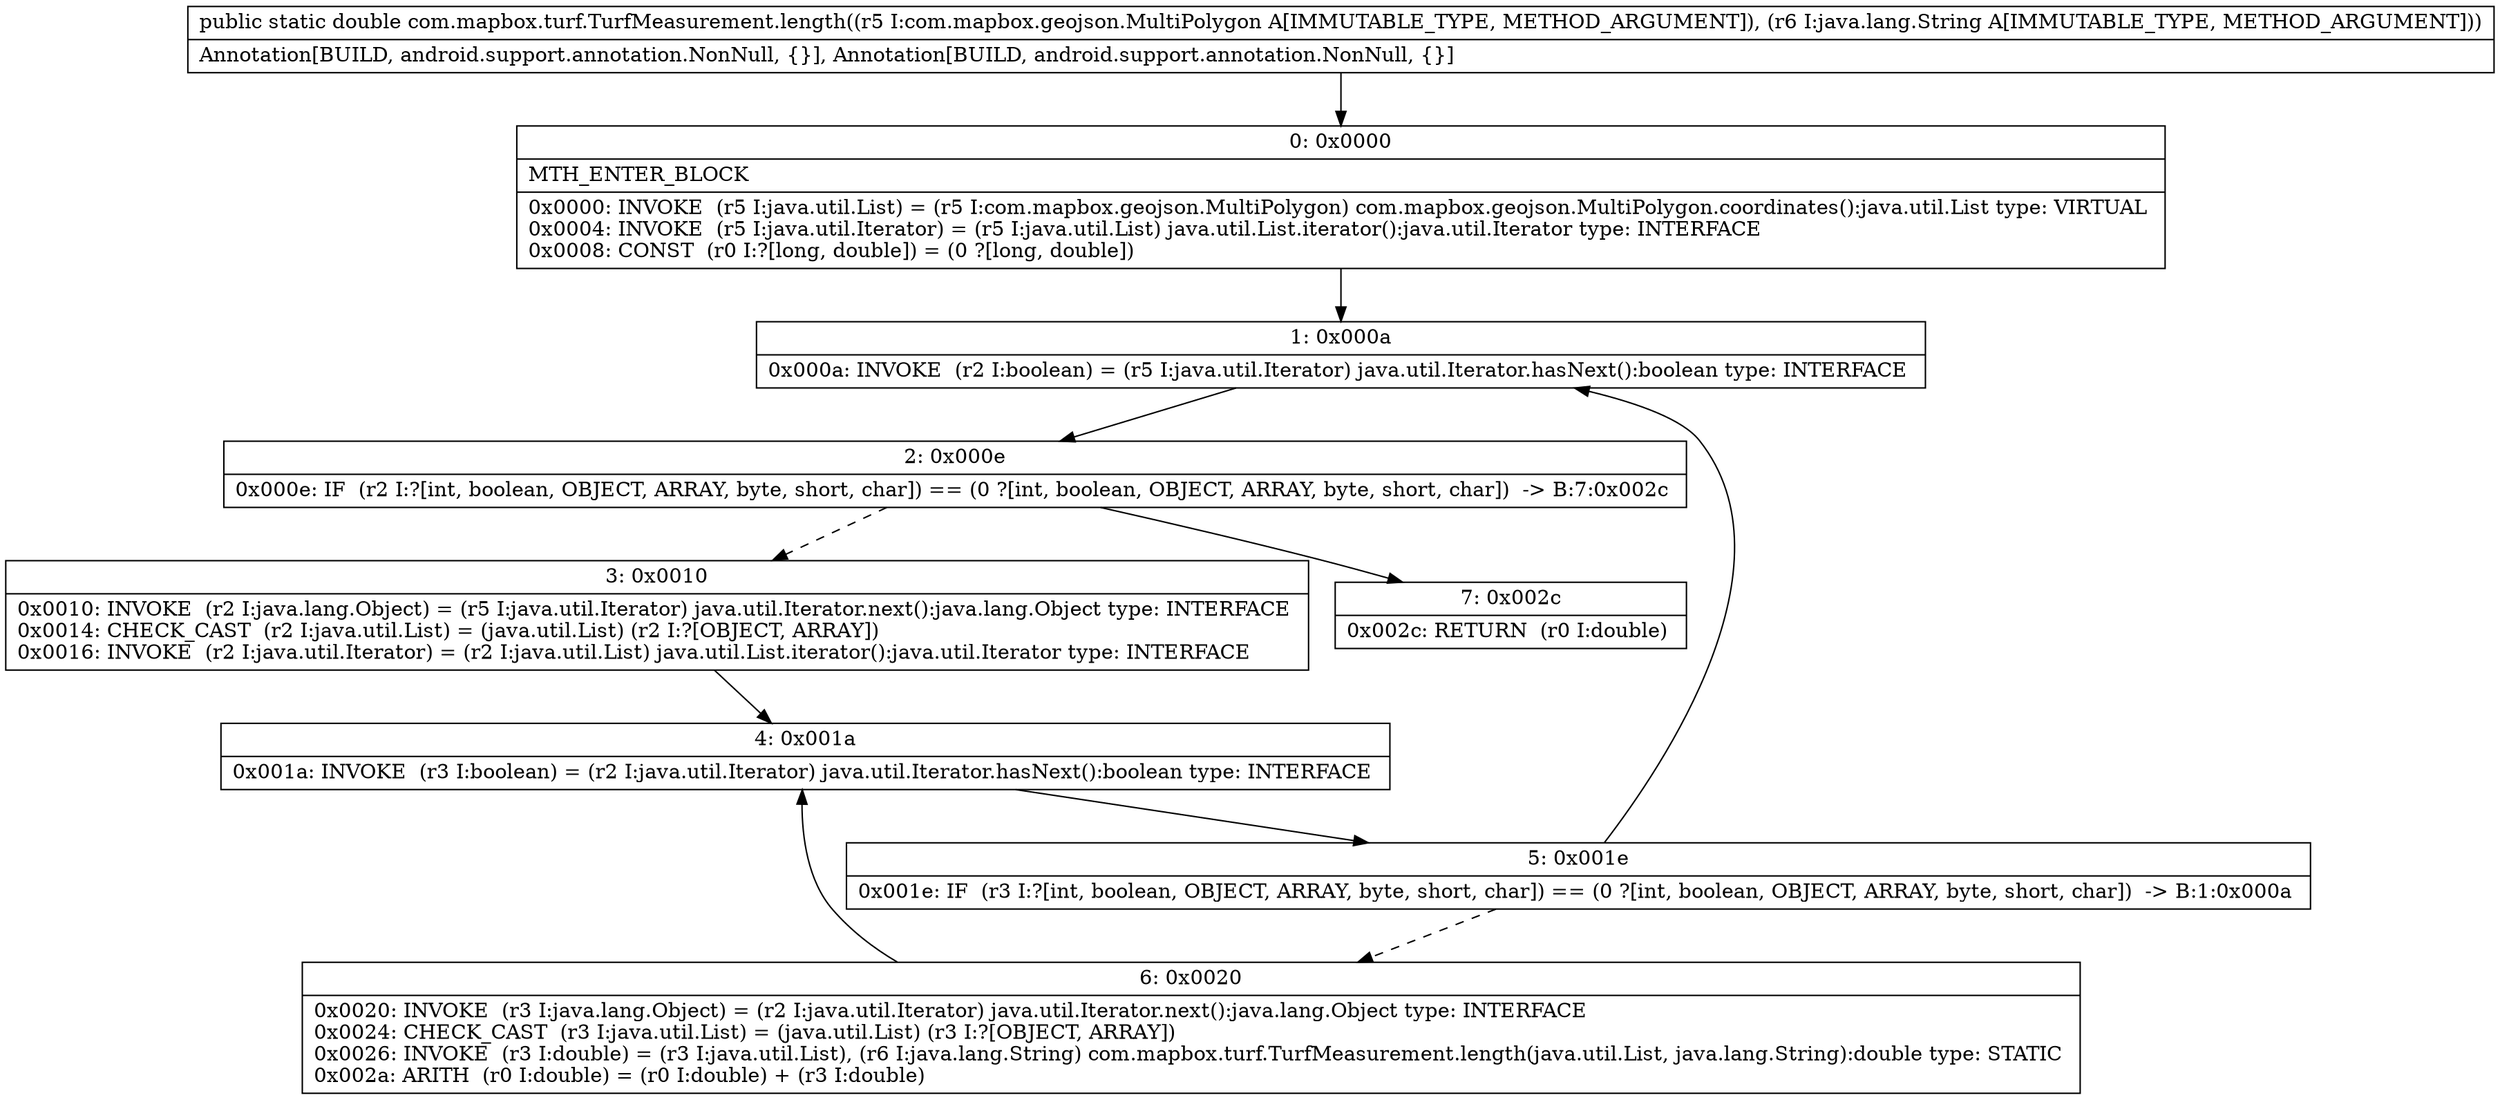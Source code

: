 digraph "CFG forcom.mapbox.turf.TurfMeasurement.length(Lcom\/mapbox\/geojson\/MultiPolygon;Ljava\/lang\/String;)D" {
Node_0 [shape=record,label="{0\:\ 0x0000|MTH_ENTER_BLOCK\l|0x0000: INVOKE  (r5 I:java.util.List) = (r5 I:com.mapbox.geojson.MultiPolygon) com.mapbox.geojson.MultiPolygon.coordinates():java.util.List type: VIRTUAL \l0x0004: INVOKE  (r5 I:java.util.Iterator) = (r5 I:java.util.List) java.util.List.iterator():java.util.Iterator type: INTERFACE \l0x0008: CONST  (r0 I:?[long, double]) = (0 ?[long, double]) \l}"];
Node_1 [shape=record,label="{1\:\ 0x000a|0x000a: INVOKE  (r2 I:boolean) = (r5 I:java.util.Iterator) java.util.Iterator.hasNext():boolean type: INTERFACE \l}"];
Node_2 [shape=record,label="{2\:\ 0x000e|0x000e: IF  (r2 I:?[int, boolean, OBJECT, ARRAY, byte, short, char]) == (0 ?[int, boolean, OBJECT, ARRAY, byte, short, char])  \-\> B:7:0x002c \l}"];
Node_3 [shape=record,label="{3\:\ 0x0010|0x0010: INVOKE  (r2 I:java.lang.Object) = (r5 I:java.util.Iterator) java.util.Iterator.next():java.lang.Object type: INTERFACE \l0x0014: CHECK_CAST  (r2 I:java.util.List) = (java.util.List) (r2 I:?[OBJECT, ARRAY]) \l0x0016: INVOKE  (r2 I:java.util.Iterator) = (r2 I:java.util.List) java.util.List.iterator():java.util.Iterator type: INTERFACE \l}"];
Node_4 [shape=record,label="{4\:\ 0x001a|0x001a: INVOKE  (r3 I:boolean) = (r2 I:java.util.Iterator) java.util.Iterator.hasNext():boolean type: INTERFACE \l}"];
Node_5 [shape=record,label="{5\:\ 0x001e|0x001e: IF  (r3 I:?[int, boolean, OBJECT, ARRAY, byte, short, char]) == (0 ?[int, boolean, OBJECT, ARRAY, byte, short, char])  \-\> B:1:0x000a \l}"];
Node_6 [shape=record,label="{6\:\ 0x0020|0x0020: INVOKE  (r3 I:java.lang.Object) = (r2 I:java.util.Iterator) java.util.Iterator.next():java.lang.Object type: INTERFACE \l0x0024: CHECK_CAST  (r3 I:java.util.List) = (java.util.List) (r3 I:?[OBJECT, ARRAY]) \l0x0026: INVOKE  (r3 I:double) = (r3 I:java.util.List), (r6 I:java.lang.String) com.mapbox.turf.TurfMeasurement.length(java.util.List, java.lang.String):double type: STATIC \l0x002a: ARITH  (r0 I:double) = (r0 I:double) + (r3 I:double) \l}"];
Node_7 [shape=record,label="{7\:\ 0x002c|0x002c: RETURN  (r0 I:double) \l}"];
MethodNode[shape=record,label="{public static double com.mapbox.turf.TurfMeasurement.length((r5 I:com.mapbox.geojson.MultiPolygon A[IMMUTABLE_TYPE, METHOD_ARGUMENT]), (r6 I:java.lang.String A[IMMUTABLE_TYPE, METHOD_ARGUMENT]))  | Annotation[BUILD, android.support.annotation.NonNull, \{\}], Annotation[BUILD, android.support.annotation.NonNull, \{\}]\l}"];
MethodNode -> Node_0;
Node_0 -> Node_1;
Node_1 -> Node_2;
Node_2 -> Node_3[style=dashed];
Node_2 -> Node_7;
Node_3 -> Node_4;
Node_4 -> Node_5;
Node_5 -> Node_1;
Node_5 -> Node_6[style=dashed];
Node_6 -> Node_4;
}

